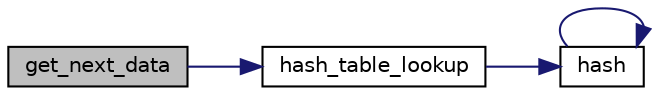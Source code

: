 digraph "get_next_data"
{
 // LATEX_PDF_SIZE
  edge [fontname="Helvetica",fontsize="10",labelfontname="Helvetica",labelfontsize="10"];
  node [fontname="Helvetica",fontsize="10",shape=record];
  rankdir="LR";
  Node1 [label="get_next_data",height=0.2,width=0.4,color="black", fillcolor="grey75", style="filled", fontcolor="black",tooltip=" "];
  Node1 -> Node2 [color="midnightblue",fontsize="10",style="solid",fontname="Helvetica"];
  Node2 [label="hash_table_lookup",height=0.2,width=0.4,color="black", fillcolor="white", style="filled",URL="$omg__hashtable_8c.html#a6b62cbbdd88afe256a7d4be40ac8ce60",tooltip=" "];
  Node2 -> Node3 [color="midnightblue",fontsize="10",style="solid",fontname="Helvetica"];
  Node3 [label="hash",height=0.2,width=0.4,color="black", fillcolor="white", style="filled",URL="$trace__hashtable_8c.html#a89cded44d5106ffaeb0d2dab42c2d43f",tooltip=" "];
  Node3 -> Node3 [color="midnightblue",fontsize="10",style="solid",fontname="Helvetica"];
}
